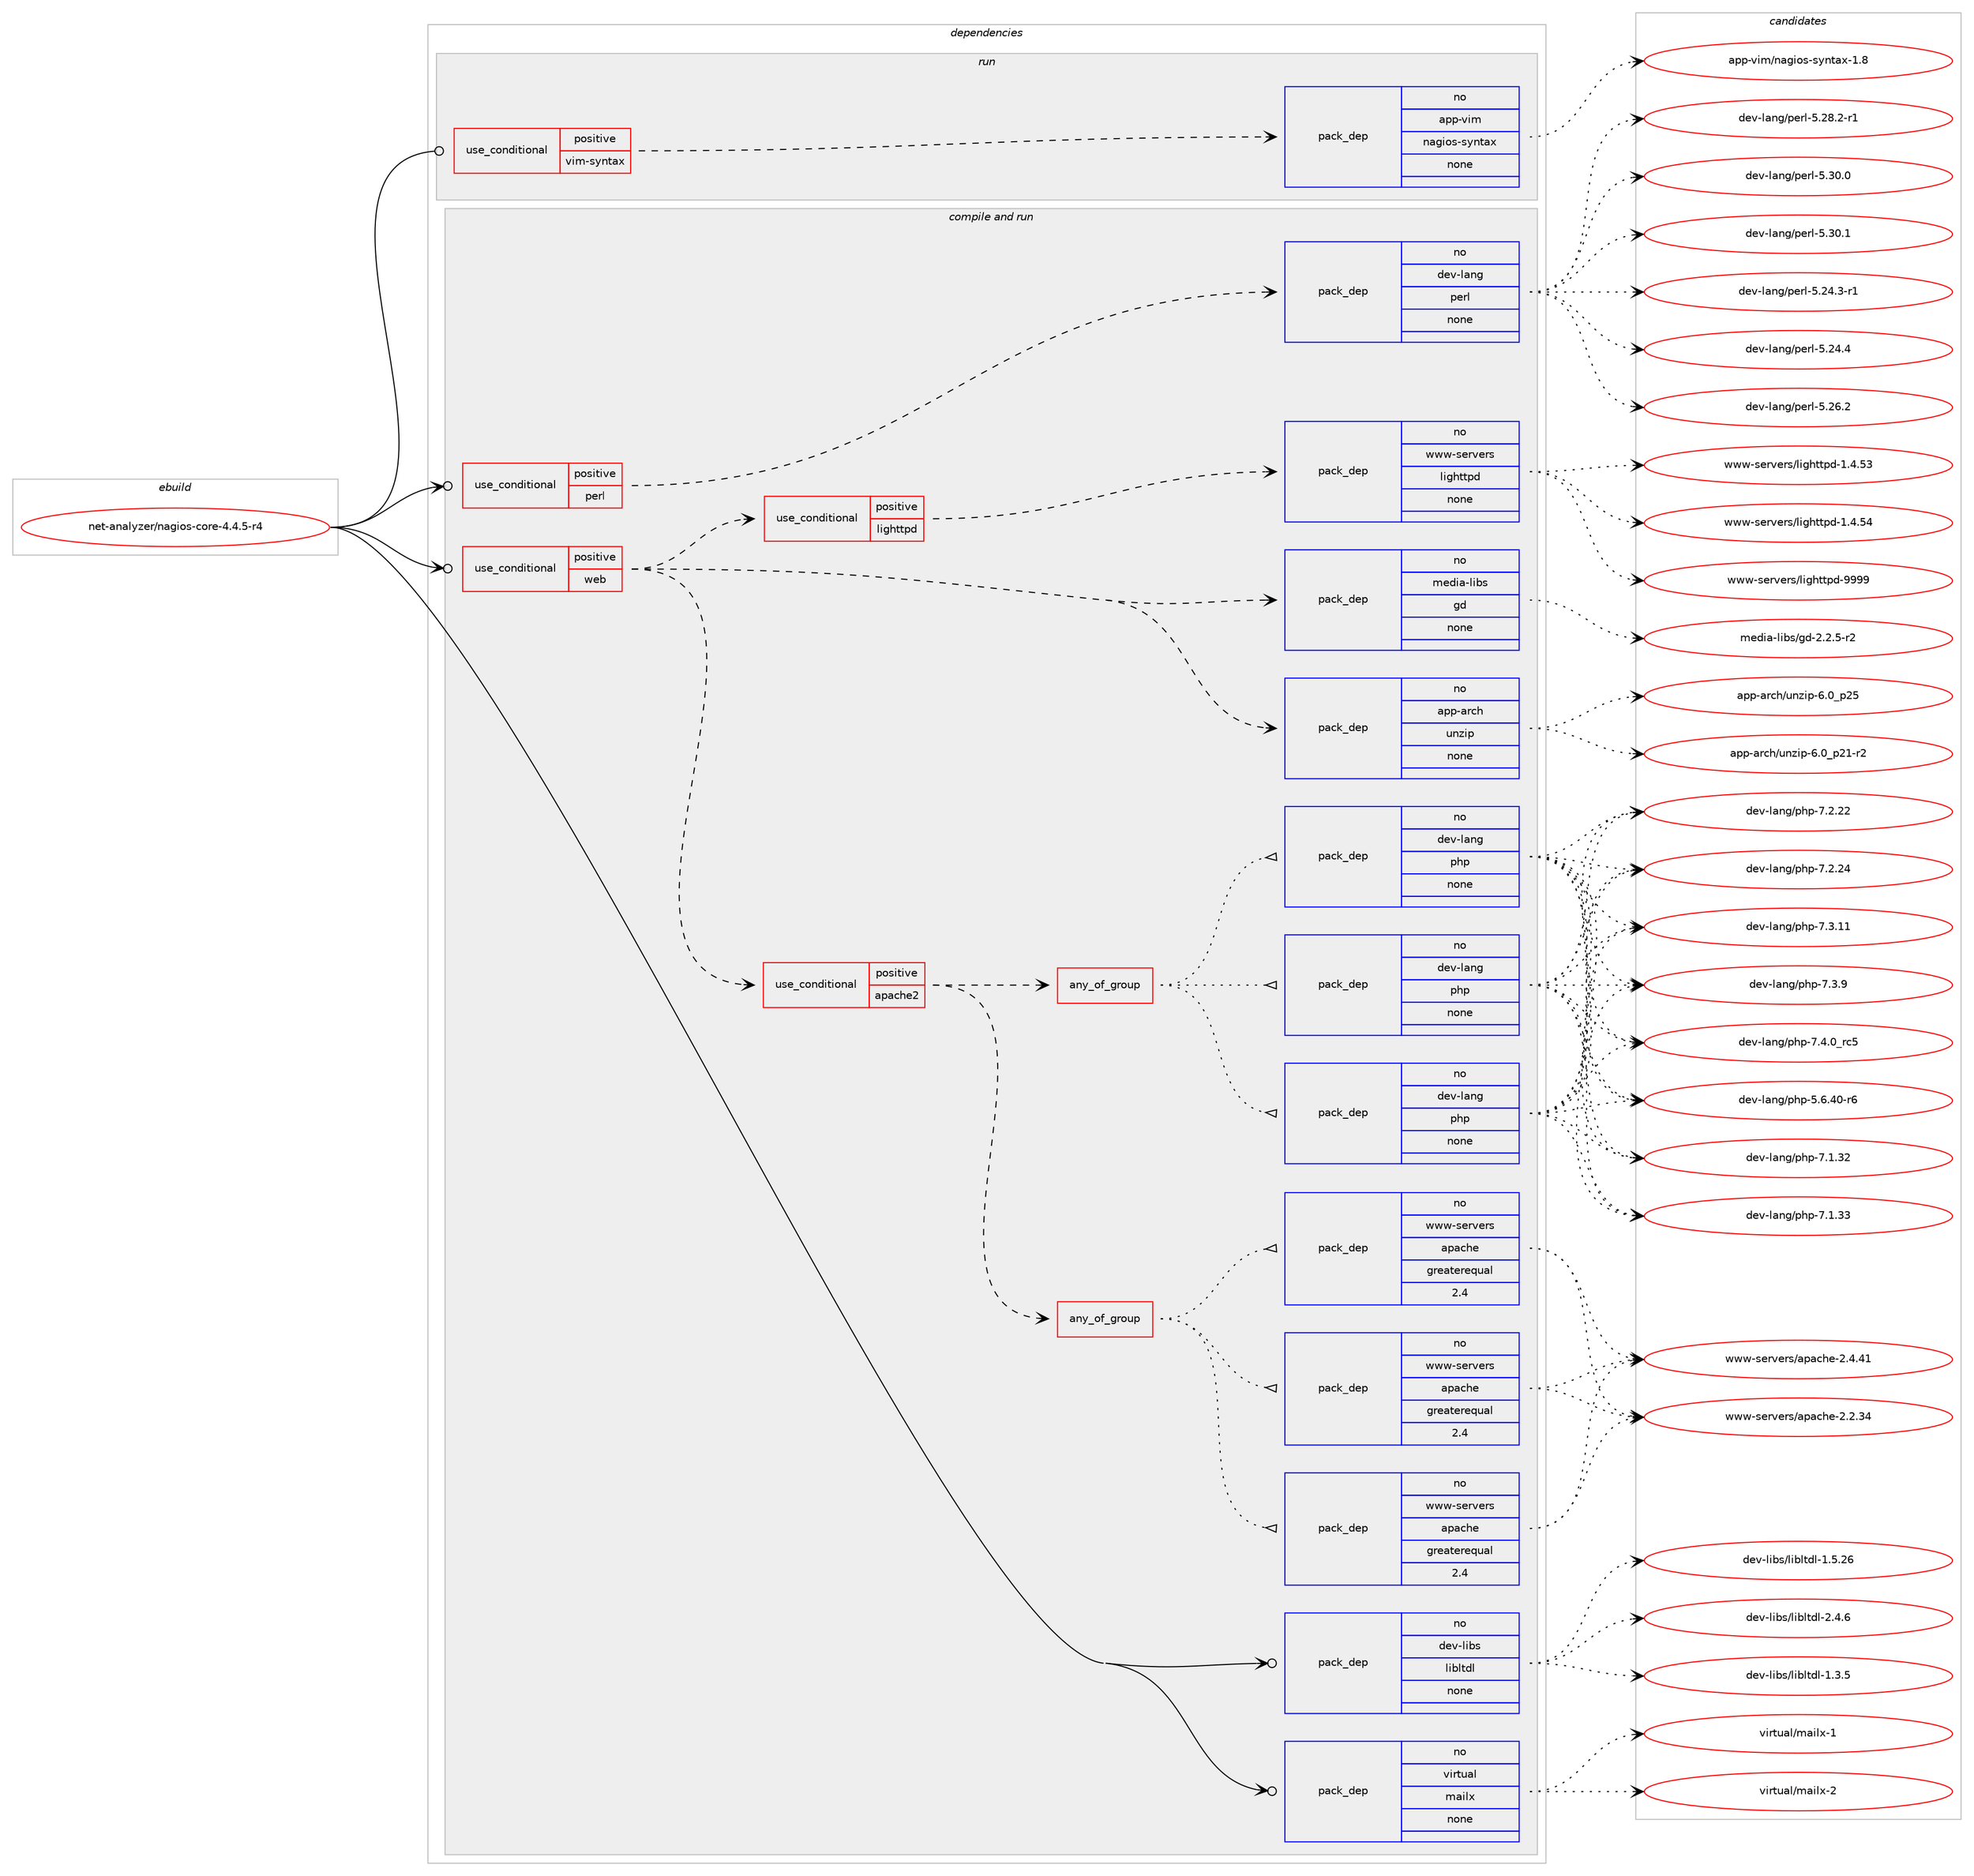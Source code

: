 digraph prolog {

# *************
# Graph options
# *************

newrank=true;
concentrate=true;
compound=true;
graph [rankdir=LR,fontname=Helvetica,fontsize=10,ranksep=1.5];#, ranksep=2.5, nodesep=0.2];
edge  [arrowhead=vee];
node  [fontname=Helvetica,fontsize=10];

# **********
# The ebuild
# **********

subgraph cluster_leftcol {
color=gray;
label=<<i>ebuild</i>>;
id [label="net-analyzer/nagios-core-4.4.5-r4", color=red, width=4, href="../net-analyzer/nagios-core-4.4.5-r4.svg"];
}

# ****************
# The dependencies
# ****************

subgraph cluster_midcol {
color=gray;
label=<<i>dependencies</i>>;
subgraph cluster_compile {
fillcolor="#eeeeee";
style=filled;
label=<<i>compile</i>>;
}
subgraph cluster_compileandrun {
fillcolor="#eeeeee";
style=filled;
label=<<i>compile and run</i>>;
subgraph cond198018 {
dependency814076 [label=<<TABLE BORDER="0" CELLBORDER="1" CELLSPACING="0" CELLPADDING="4"><TR><TD ROWSPAN="3" CELLPADDING="10">use_conditional</TD></TR><TR><TD>positive</TD></TR><TR><TD>perl</TD></TR></TABLE>>, shape=none, color=red];
subgraph pack601844 {
dependency814077 [label=<<TABLE BORDER="0" CELLBORDER="1" CELLSPACING="0" CELLPADDING="4" WIDTH="220"><TR><TD ROWSPAN="6" CELLPADDING="30">pack_dep</TD></TR><TR><TD WIDTH="110">no</TD></TR><TR><TD>dev-lang</TD></TR><TR><TD>perl</TD></TR><TR><TD>none</TD></TR><TR><TD></TD></TR></TABLE>>, shape=none, color=blue];
}
dependency814076:e -> dependency814077:w [weight=20,style="dashed",arrowhead="vee"];
}
id:e -> dependency814076:w [weight=20,style="solid",arrowhead="odotvee"];
subgraph cond198019 {
dependency814078 [label=<<TABLE BORDER="0" CELLBORDER="1" CELLSPACING="0" CELLPADDING="4"><TR><TD ROWSPAN="3" CELLPADDING="10">use_conditional</TD></TR><TR><TD>positive</TD></TR><TR><TD>web</TD></TR></TABLE>>, shape=none, color=red];
subgraph pack601845 {
dependency814079 [label=<<TABLE BORDER="0" CELLBORDER="1" CELLSPACING="0" CELLPADDING="4" WIDTH="220"><TR><TD ROWSPAN="6" CELLPADDING="30">pack_dep</TD></TR><TR><TD WIDTH="110">no</TD></TR><TR><TD>app-arch</TD></TR><TR><TD>unzip</TD></TR><TR><TD>none</TD></TR><TR><TD></TD></TR></TABLE>>, shape=none, color=blue];
}
dependency814078:e -> dependency814079:w [weight=20,style="dashed",arrowhead="vee"];
subgraph pack601846 {
dependency814080 [label=<<TABLE BORDER="0" CELLBORDER="1" CELLSPACING="0" CELLPADDING="4" WIDTH="220"><TR><TD ROWSPAN="6" CELLPADDING="30">pack_dep</TD></TR><TR><TD WIDTH="110">no</TD></TR><TR><TD>media-libs</TD></TR><TR><TD>gd</TD></TR><TR><TD>none</TD></TR><TR><TD></TD></TR></TABLE>>, shape=none, color=blue];
}
dependency814078:e -> dependency814080:w [weight=20,style="dashed",arrowhead="vee"];
subgraph cond198020 {
dependency814081 [label=<<TABLE BORDER="0" CELLBORDER="1" CELLSPACING="0" CELLPADDING="4"><TR><TD ROWSPAN="3" CELLPADDING="10">use_conditional</TD></TR><TR><TD>positive</TD></TR><TR><TD>lighttpd</TD></TR></TABLE>>, shape=none, color=red];
subgraph pack601847 {
dependency814082 [label=<<TABLE BORDER="0" CELLBORDER="1" CELLSPACING="0" CELLPADDING="4" WIDTH="220"><TR><TD ROWSPAN="6" CELLPADDING="30">pack_dep</TD></TR><TR><TD WIDTH="110">no</TD></TR><TR><TD>www-servers</TD></TR><TR><TD>lighttpd</TD></TR><TR><TD>none</TD></TR><TR><TD></TD></TR></TABLE>>, shape=none, color=blue];
}
dependency814081:e -> dependency814082:w [weight=20,style="dashed",arrowhead="vee"];
}
dependency814078:e -> dependency814081:w [weight=20,style="dashed",arrowhead="vee"];
subgraph cond198021 {
dependency814083 [label=<<TABLE BORDER="0" CELLBORDER="1" CELLSPACING="0" CELLPADDING="4"><TR><TD ROWSPAN="3" CELLPADDING="10">use_conditional</TD></TR><TR><TD>positive</TD></TR><TR><TD>apache2</TD></TR></TABLE>>, shape=none, color=red];
subgraph any13764 {
dependency814084 [label=<<TABLE BORDER="0" CELLBORDER="1" CELLSPACING="0" CELLPADDING="4"><TR><TD CELLPADDING="10">any_of_group</TD></TR></TABLE>>, shape=none, color=red];subgraph pack601848 {
dependency814085 [label=<<TABLE BORDER="0" CELLBORDER="1" CELLSPACING="0" CELLPADDING="4" WIDTH="220"><TR><TD ROWSPAN="6" CELLPADDING="30">pack_dep</TD></TR><TR><TD WIDTH="110">no</TD></TR><TR><TD>www-servers</TD></TR><TR><TD>apache</TD></TR><TR><TD>greaterequal</TD></TR><TR><TD>2.4</TD></TR></TABLE>>, shape=none, color=blue];
}
dependency814084:e -> dependency814085:w [weight=20,style="dotted",arrowhead="oinv"];
subgraph pack601849 {
dependency814086 [label=<<TABLE BORDER="0" CELLBORDER="1" CELLSPACING="0" CELLPADDING="4" WIDTH="220"><TR><TD ROWSPAN="6" CELLPADDING="30">pack_dep</TD></TR><TR><TD WIDTH="110">no</TD></TR><TR><TD>www-servers</TD></TR><TR><TD>apache</TD></TR><TR><TD>greaterequal</TD></TR><TR><TD>2.4</TD></TR></TABLE>>, shape=none, color=blue];
}
dependency814084:e -> dependency814086:w [weight=20,style="dotted",arrowhead="oinv"];
subgraph pack601850 {
dependency814087 [label=<<TABLE BORDER="0" CELLBORDER="1" CELLSPACING="0" CELLPADDING="4" WIDTH="220"><TR><TD ROWSPAN="6" CELLPADDING="30">pack_dep</TD></TR><TR><TD WIDTH="110">no</TD></TR><TR><TD>www-servers</TD></TR><TR><TD>apache</TD></TR><TR><TD>greaterequal</TD></TR><TR><TD>2.4</TD></TR></TABLE>>, shape=none, color=blue];
}
dependency814084:e -> dependency814087:w [weight=20,style="dotted",arrowhead="oinv"];
}
dependency814083:e -> dependency814084:w [weight=20,style="dashed",arrowhead="vee"];
subgraph any13765 {
dependency814088 [label=<<TABLE BORDER="0" CELLBORDER="1" CELLSPACING="0" CELLPADDING="4"><TR><TD CELLPADDING="10">any_of_group</TD></TR></TABLE>>, shape=none, color=red];subgraph pack601851 {
dependency814089 [label=<<TABLE BORDER="0" CELLBORDER="1" CELLSPACING="0" CELLPADDING="4" WIDTH="220"><TR><TD ROWSPAN="6" CELLPADDING="30">pack_dep</TD></TR><TR><TD WIDTH="110">no</TD></TR><TR><TD>dev-lang</TD></TR><TR><TD>php</TD></TR><TR><TD>none</TD></TR><TR><TD></TD></TR></TABLE>>, shape=none, color=blue];
}
dependency814088:e -> dependency814089:w [weight=20,style="dotted",arrowhead="oinv"];
subgraph pack601852 {
dependency814090 [label=<<TABLE BORDER="0" CELLBORDER="1" CELLSPACING="0" CELLPADDING="4" WIDTH="220"><TR><TD ROWSPAN="6" CELLPADDING="30">pack_dep</TD></TR><TR><TD WIDTH="110">no</TD></TR><TR><TD>dev-lang</TD></TR><TR><TD>php</TD></TR><TR><TD>none</TD></TR><TR><TD></TD></TR></TABLE>>, shape=none, color=blue];
}
dependency814088:e -> dependency814090:w [weight=20,style="dotted",arrowhead="oinv"];
subgraph pack601853 {
dependency814091 [label=<<TABLE BORDER="0" CELLBORDER="1" CELLSPACING="0" CELLPADDING="4" WIDTH="220"><TR><TD ROWSPAN="6" CELLPADDING="30">pack_dep</TD></TR><TR><TD WIDTH="110">no</TD></TR><TR><TD>dev-lang</TD></TR><TR><TD>php</TD></TR><TR><TD>none</TD></TR><TR><TD></TD></TR></TABLE>>, shape=none, color=blue];
}
dependency814088:e -> dependency814091:w [weight=20,style="dotted",arrowhead="oinv"];
}
dependency814083:e -> dependency814088:w [weight=20,style="dashed",arrowhead="vee"];
}
dependency814078:e -> dependency814083:w [weight=20,style="dashed",arrowhead="vee"];
}
id:e -> dependency814078:w [weight=20,style="solid",arrowhead="odotvee"];
subgraph pack601854 {
dependency814092 [label=<<TABLE BORDER="0" CELLBORDER="1" CELLSPACING="0" CELLPADDING="4" WIDTH="220"><TR><TD ROWSPAN="6" CELLPADDING="30">pack_dep</TD></TR><TR><TD WIDTH="110">no</TD></TR><TR><TD>dev-libs</TD></TR><TR><TD>libltdl</TD></TR><TR><TD>none</TD></TR><TR><TD></TD></TR></TABLE>>, shape=none, color=blue];
}
id:e -> dependency814092:w [weight=20,style="solid",arrowhead="odotvee"];
subgraph pack601855 {
dependency814093 [label=<<TABLE BORDER="0" CELLBORDER="1" CELLSPACING="0" CELLPADDING="4" WIDTH="220"><TR><TD ROWSPAN="6" CELLPADDING="30">pack_dep</TD></TR><TR><TD WIDTH="110">no</TD></TR><TR><TD>virtual</TD></TR><TR><TD>mailx</TD></TR><TR><TD>none</TD></TR><TR><TD></TD></TR></TABLE>>, shape=none, color=blue];
}
id:e -> dependency814093:w [weight=20,style="solid",arrowhead="odotvee"];
}
subgraph cluster_run {
fillcolor="#eeeeee";
style=filled;
label=<<i>run</i>>;
subgraph cond198022 {
dependency814094 [label=<<TABLE BORDER="0" CELLBORDER="1" CELLSPACING="0" CELLPADDING="4"><TR><TD ROWSPAN="3" CELLPADDING="10">use_conditional</TD></TR><TR><TD>positive</TD></TR><TR><TD>vim-syntax</TD></TR></TABLE>>, shape=none, color=red];
subgraph pack601856 {
dependency814095 [label=<<TABLE BORDER="0" CELLBORDER="1" CELLSPACING="0" CELLPADDING="4" WIDTH="220"><TR><TD ROWSPAN="6" CELLPADDING="30">pack_dep</TD></TR><TR><TD WIDTH="110">no</TD></TR><TR><TD>app-vim</TD></TR><TR><TD>nagios-syntax</TD></TR><TR><TD>none</TD></TR><TR><TD></TD></TR></TABLE>>, shape=none, color=blue];
}
dependency814094:e -> dependency814095:w [weight=20,style="dashed",arrowhead="vee"];
}
id:e -> dependency814094:w [weight=20,style="solid",arrowhead="odot"];
}
}

# **************
# The candidates
# **************

subgraph cluster_choices {
rank=same;
color=gray;
label=<<i>candidates</i>>;

subgraph choice601844 {
color=black;
nodesep=1;
choice100101118451089711010347112101114108455346505246514511449 [label="dev-lang/perl-5.24.3-r1", color=red, width=4,href="../dev-lang/perl-5.24.3-r1.svg"];
choice10010111845108971101034711210111410845534650524652 [label="dev-lang/perl-5.24.4", color=red, width=4,href="../dev-lang/perl-5.24.4.svg"];
choice10010111845108971101034711210111410845534650544650 [label="dev-lang/perl-5.26.2", color=red, width=4,href="../dev-lang/perl-5.26.2.svg"];
choice100101118451089711010347112101114108455346505646504511449 [label="dev-lang/perl-5.28.2-r1", color=red, width=4,href="../dev-lang/perl-5.28.2-r1.svg"];
choice10010111845108971101034711210111410845534651484648 [label="dev-lang/perl-5.30.0", color=red, width=4,href="../dev-lang/perl-5.30.0.svg"];
choice10010111845108971101034711210111410845534651484649 [label="dev-lang/perl-5.30.1", color=red, width=4,href="../dev-lang/perl-5.30.1.svg"];
dependency814077:e -> choice100101118451089711010347112101114108455346505246514511449:w [style=dotted,weight="100"];
dependency814077:e -> choice10010111845108971101034711210111410845534650524652:w [style=dotted,weight="100"];
dependency814077:e -> choice10010111845108971101034711210111410845534650544650:w [style=dotted,weight="100"];
dependency814077:e -> choice100101118451089711010347112101114108455346505646504511449:w [style=dotted,weight="100"];
dependency814077:e -> choice10010111845108971101034711210111410845534651484648:w [style=dotted,weight="100"];
dependency814077:e -> choice10010111845108971101034711210111410845534651484649:w [style=dotted,weight="100"];
}
subgraph choice601845 {
color=black;
nodesep=1;
choice9711211245971149910447117110122105112455446489511250494511450 [label="app-arch/unzip-6.0_p21-r2", color=red, width=4,href="../app-arch/unzip-6.0_p21-r2.svg"];
choice971121124597114991044711711012210511245544648951125053 [label="app-arch/unzip-6.0_p25", color=red, width=4,href="../app-arch/unzip-6.0_p25.svg"];
dependency814079:e -> choice9711211245971149910447117110122105112455446489511250494511450:w [style=dotted,weight="100"];
dependency814079:e -> choice971121124597114991044711711012210511245544648951125053:w [style=dotted,weight="100"];
}
subgraph choice601846 {
color=black;
nodesep=1;
choice109101100105974510810598115471031004550465046534511450 [label="media-libs/gd-2.2.5-r2", color=red, width=4,href="../media-libs/gd-2.2.5-r2.svg"];
dependency814080:e -> choice109101100105974510810598115471031004550465046534511450:w [style=dotted,weight="100"];
}
subgraph choice601847 {
color=black;
nodesep=1;
choice119119119451151011141181011141154710810510310411611611210045494652465351 [label="www-servers/lighttpd-1.4.53", color=red, width=4,href="../www-servers/lighttpd-1.4.53.svg"];
choice119119119451151011141181011141154710810510310411611611210045494652465352 [label="www-servers/lighttpd-1.4.54", color=red, width=4,href="../www-servers/lighttpd-1.4.54.svg"];
choice11911911945115101114118101114115471081051031041161161121004557575757 [label="www-servers/lighttpd-9999", color=red, width=4,href="../www-servers/lighttpd-9999.svg"];
dependency814082:e -> choice119119119451151011141181011141154710810510310411611611210045494652465351:w [style=dotted,weight="100"];
dependency814082:e -> choice119119119451151011141181011141154710810510310411611611210045494652465352:w [style=dotted,weight="100"];
dependency814082:e -> choice11911911945115101114118101114115471081051031041161161121004557575757:w [style=dotted,weight="100"];
}
subgraph choice601848 {
color=black;
nodesep=1;
choice119119119451151011141181011141154797112979910410145504650465152 [label="www-servers/apache-2.2.34", color=red, width=4,href="../www-servers/apache-2.2.34.svg"];
choice119119119451151011141181011141154797112979910410145504652465249 [label="www-servers/apache-2.4.41", color=red, width=4,href="../www-servers/apache-2.4.41.svg"];
dependency814085:e -> choice119119119451151011141181011141154797112979910410145504650465152:w [style=dotted,weight="100"];
dependency814085:e -> choice119119119451151011141181011141154797112979910410145504652465249:w [style=dotted,weight="100"];
}
subgraph choice601849 {
color=black;
nodesep=1;
choice119119119451151011141181011141154797112979910410145504650465152 [label="www-servers/apache-2.2.34", color=red, width=4,href="../www-servers/apache-2.2.34.svg"];
choice119119119451151011141181011141154797112979910410145504652465249 [label="www-servers/apache-2.4.41", color=red, width=4,href="../www-servers/apache-2.4.41.svg"];
dependency814086:e -> choice119119119451151011141181011141154797112979910410145504650465152:w [style=dotted,weight="100"];
dependency814086:e -> choice119119119451151011141181011141154797112979910410145504652465249:w [style=dotted,weight="100"];
}
subgraph choice601850 {
color=black;
nodesep=1;
choice119119119451151011141181011141154797112979910410145504650465152 [label="www-servers/apache-2.2.34", color=red, width=4,href="../www-servers/apache-2.2.34.svg"];
choice119119119451151011141181011141154797112979910410145504652465249 [label="www-servers/apache-2.4.41", color=red, width=4,href="../www-servers/apache-2.4.41.svg"];
dependency814087:e -> choice119119119451151011141181011141154797112979910410145504650465152:w [style=dotted,weight="100"];
dependency814087:e -> choice119119119451151011141181011141154797112979910410145504652465249:w [style=dotted,weight="100"];
}
subgraph choice601851 {
color=black;
nodesep=1;
choice100101118451089711010347112104112455346544652484511454 [label="dev-lang/php-5.6.40-r6", color=red, width=4,href="../dev-lang/php-5.6.40-r6.svg"];
choice10010111845108971101034711210411245554649465150 [label="dev-lang/php-7.1.32", color=red, width=4,href="../dev-lang/php-7.1.32.svg"];
choice10010111845108971101034711210411245554649465151 [label="dev-lang/php-7.1.33", color=red, width=4,href="../dev-lang/php-7.1.33.svg"];
choice10010111845108971101034711210411245554650465050 [label="dev-lang/php-7.2.22", color=red, width=4,href="../dev-lang/php-7.2.22.svg"];
choice10010111845108971101034711210411245554650465052 [label="dev-lang/php-7.2.24", color=red, width=4,href="../dev-lang/php-7.2.24.svg"];
choice10010111845108971101034711210411245554651464949 [label="dev-lang/php-7.3.11", color=red, width=4,href="../dev-lang/php-7.3.11.svg"];
choice100101118451089711010347112104112455546514657 [label="dev-lang/php-7.3.9", color=red, width=4,href="../dev-lang/php-7.3.9.svg"];
choice100101118451089711010347112104112455546524648951149953 [label="dev-lang/php-7.4.0_rc5", color=red, width=4,href="../dev-lang/php-7.4.0_rc5.svg"];
dependency814089:e -> choice100101118451089711010347112104112455346544652484511454:w [style=dotted,weight="100"];
dependency814089:e -> choice10010111845108971101034711210411245554649465150:w [style=dotted,weight="100"];
dependency814089:e -> choice10010111845108971101034711210411245554649465151:w [style=dotted,weight="100"];
dependency814089:e -> choice10010111845108971101034711210411245554650465050:w [style=dotted,weight="100"];
dependency814089:e -> choice10010111845108971101034711210411245554650465052:w [style=dotted,weight="100"];
dependency814089:e -> choice10010111845108971101034711210411245554651464949:w [style=dotted,weight="100"];
dependency814089:e -> choice100101118451089711010347112104112455546514657:w [style=dotted,weight="100"];
dependency814089:e -> choice100101118451089711010347112104112455546524648951149953:w [style=dotted,weight="100"];
}
subgraph choice601852 {
color=black;
nodesep=1;
choice100101118451089711010347112104112455346544652484511454 [label="dev-lang/php-5.6.40-r6", color=red, width=4,href="../dev-lang/php-5.6.40-r6.svg"];
choice10010111845108971101034711210411245554649465150 [label="dev-lang/php-7.1.32", color=red, width=4,href="../dev-lang/php-7.1.32.svg"];
choice10010111845108971101034711210411245554649465151 [label="dev-lang/php-7.1.33", color=red, width=4,href="../dev-lang/php-7.1.33.svg"];
choice10010111845108971101034711210411245554650465050 [label="dev-lang/php-7.2.22", color=red, width=4,href="../dev-lang/php-7.2.22.svg"];
choice10010111845108971101034711210411245554650465052 [label="dev-lang/php-7.2.24", color=red, width=4,href="../dev-lang/php-7.2.24.svg"];
choice10010111845108971101034711210411245554651464949 [label="dev-lang/php-7.3.11", color=red, width=4,href="../dev-lang/php-7.3.11.svg"];
choice100101118451089711010347112104112455546514657 [label="dev-lang/php-7.3.9", color=red, width=4,href="../dev-lang/php-7.3.9.svg"];
choice100101118451089711010347112104112455546524648951149953 [label="dev-lang/php-7.4.0_rc5", color=red, width=4,href="../dev-lang/php-7.4.0_rc5.svg"];
dependency814090:e -> choice100101118451089711010347112104112455346544652484511454:w [style=dotted,weight="100"];
dependency814090:e -> choice10010111845108971101034711210411245554649465150:w [style=dotted,weight="100"];
dependency814090:e -> choice10010111845108971101034711210411245554649465151:w [style=dotted,weight="100"];
dependency814090:e -> choice10010111845108971101034711210411245554650465050:w [style=dotted,weight="100"];
dependency814090:e -> choice10010111845108971101034711210411245554650465052:w [style=dotted,weight="100"];
dependency814090:e -> choice10010111845108971101034711210411245554651464949:w [style=dotted,weight="100"];
dependency814090:e -> choice100101118451089711010347112104112455546514657:w [style=dotted,weight="100"];
dependency814090:e -> choice100101118451089711010347112104112455546524648951149953:w [style=dotted,weight="100"];
}
subgraph choice601853 {
color=black;
nodesep=1;
choice100101118451089711010347112104112455346544652484511454 [label="dev-lang/php-5.6.40-r6", color=red, width=4,href="../dev-lang/php-5.6.40-r6.svg"];
choice10010111845108971101034711210411245554649465150 [label="dev-lang/php-7.1.32", color=red, width=4,href="../dev-lang/php-7.1.32.svg"];
choice10010111845108971101034711210411245554649465151 [label="dev-lang/php-7.1.33", color=red, width=4,href="../dev-lang/php-7.1.33.svg"];
choice10010111845108971101034711210411245554650465050 [label="dev-lang/php-7.2.22", color=red, width=4,href="../dev-lang/php-7.2.22.svg"];
choice10010111845108971101034711210411245554650465052 [label="dev-lang/php-7.2.24", color=red, width=4,href="../dev-lang/php-7.2.24.svg"];
choice10010111845108971101034711210411245554651464949 [label="dev-lang/php-7.3.11", color=red, width=4,href="../dev-lang/php-7.3.11.svg"];
choice100101118451089711010347112104112455546514657 [label="dev-lang/php-7.3.9", color=red, width=4,href="../dev-lang/php-7.3.9.svg"];
choice100101118451089711010347112104112455546524648951149953 [label="dev-lang/php-7.4.0_rc5", color=red, width=4,href="../dev-lang/php-7.4.0_rc5.svg"];
dependency814091:e -> choice100101118451089711010347112104112455346544652484511454:w [style=dotted,weight="100"];
dependency814091:e -> choice10010111845108971101034711210411245554649465150:w [style=dotted,weight="100"];
dependency814091:e -> choice10010111845108971101034711210411245554649465151:w [style=dotted,weight="100"];
dependency814091:e -> choice10010111845108971101034711210411245554650465050:w [style=dotted,weight="100"];
dependency814091:e -> choice10010111845108971101034711210411245554650465052:w [style=dotted,weight="100"];
dependency814091:e -> choice10010111845108971101034711210411245554651464949:w [style=dotted,weight="100"];
dependency814091:e -> choice100101118451089711010347112104112455546514657:w [style=dotted,weight="100"];
dependency814091:e -> choice100101118451089711010347112104112455546524648951149953:w [style=dotted,weight="100"];
}
subgraph choice601854 {
color=black;
nodesep=1;
choice10010111845108105981154710810598108116100108454946514653 [label="dev-libs/libltdl-1.3.5", color=red, width=4,href="../dev-libs/libltdl-1.3.5.svg"];
choice1001011184510810598115471081059810811610010845494653465054 [label="dev-libs/libltdl-1.5.26", color=red, width=4,href="../dev-libs/libltdl-1.5.26.svg"];
choice10010111845108105981154710810598108116100108455046524654 [label="dev-libs/libltdl-2.4.6", color=red, width=4,href="../dev-libs/libltdl-2.4.6.svg"];
dependency814092:e -> choice10010111845108105981154710810598108116100108454946514653:w [style=dotted,weight="100"];
dependency814092:e -> choice1001011184510810598115471081059810811610010845494653465054:w [style=dotted,weight="100"];
dependency814092:e -> choice10010111845108105981154710810598108116100108455046524654:w [style=dotted,weight="100"];
}
subgraph choice601855 {
color=black;
nodesep=1;
choice1181051141161179710847109971051081204549 [label="virtual/mailx-1", color=red, width=4,href="../virtual/mailx-1.svg"];
choice1181051141161179710847109971051081204550 [label="virtual/mailx-2", color=red, width=4,href="../virtual/mailx-2.svg"];
dependency814093:e -> choice1181051141161179710847109971051081204549:w [style=dotted,weight="100"];
dependency814093:e -> choice1181051141161179710847109971051081204550:w [style=dotted,weight="100"];
}
subgraph choice601856 {
color=black;
nodesep=1;
choice97112112451181051094711097103105111115451151211101169712045494656 [label="app-vim/nagios-syntax-1.8", color=red, width=4,href="../app-vim/nagios-syntax-1.8.svg"];
dependency814095:e -> choice97112112451181051094711097103105111115451151211101169712045494656:w [style=dotted,weight="100"];
}
}

}
